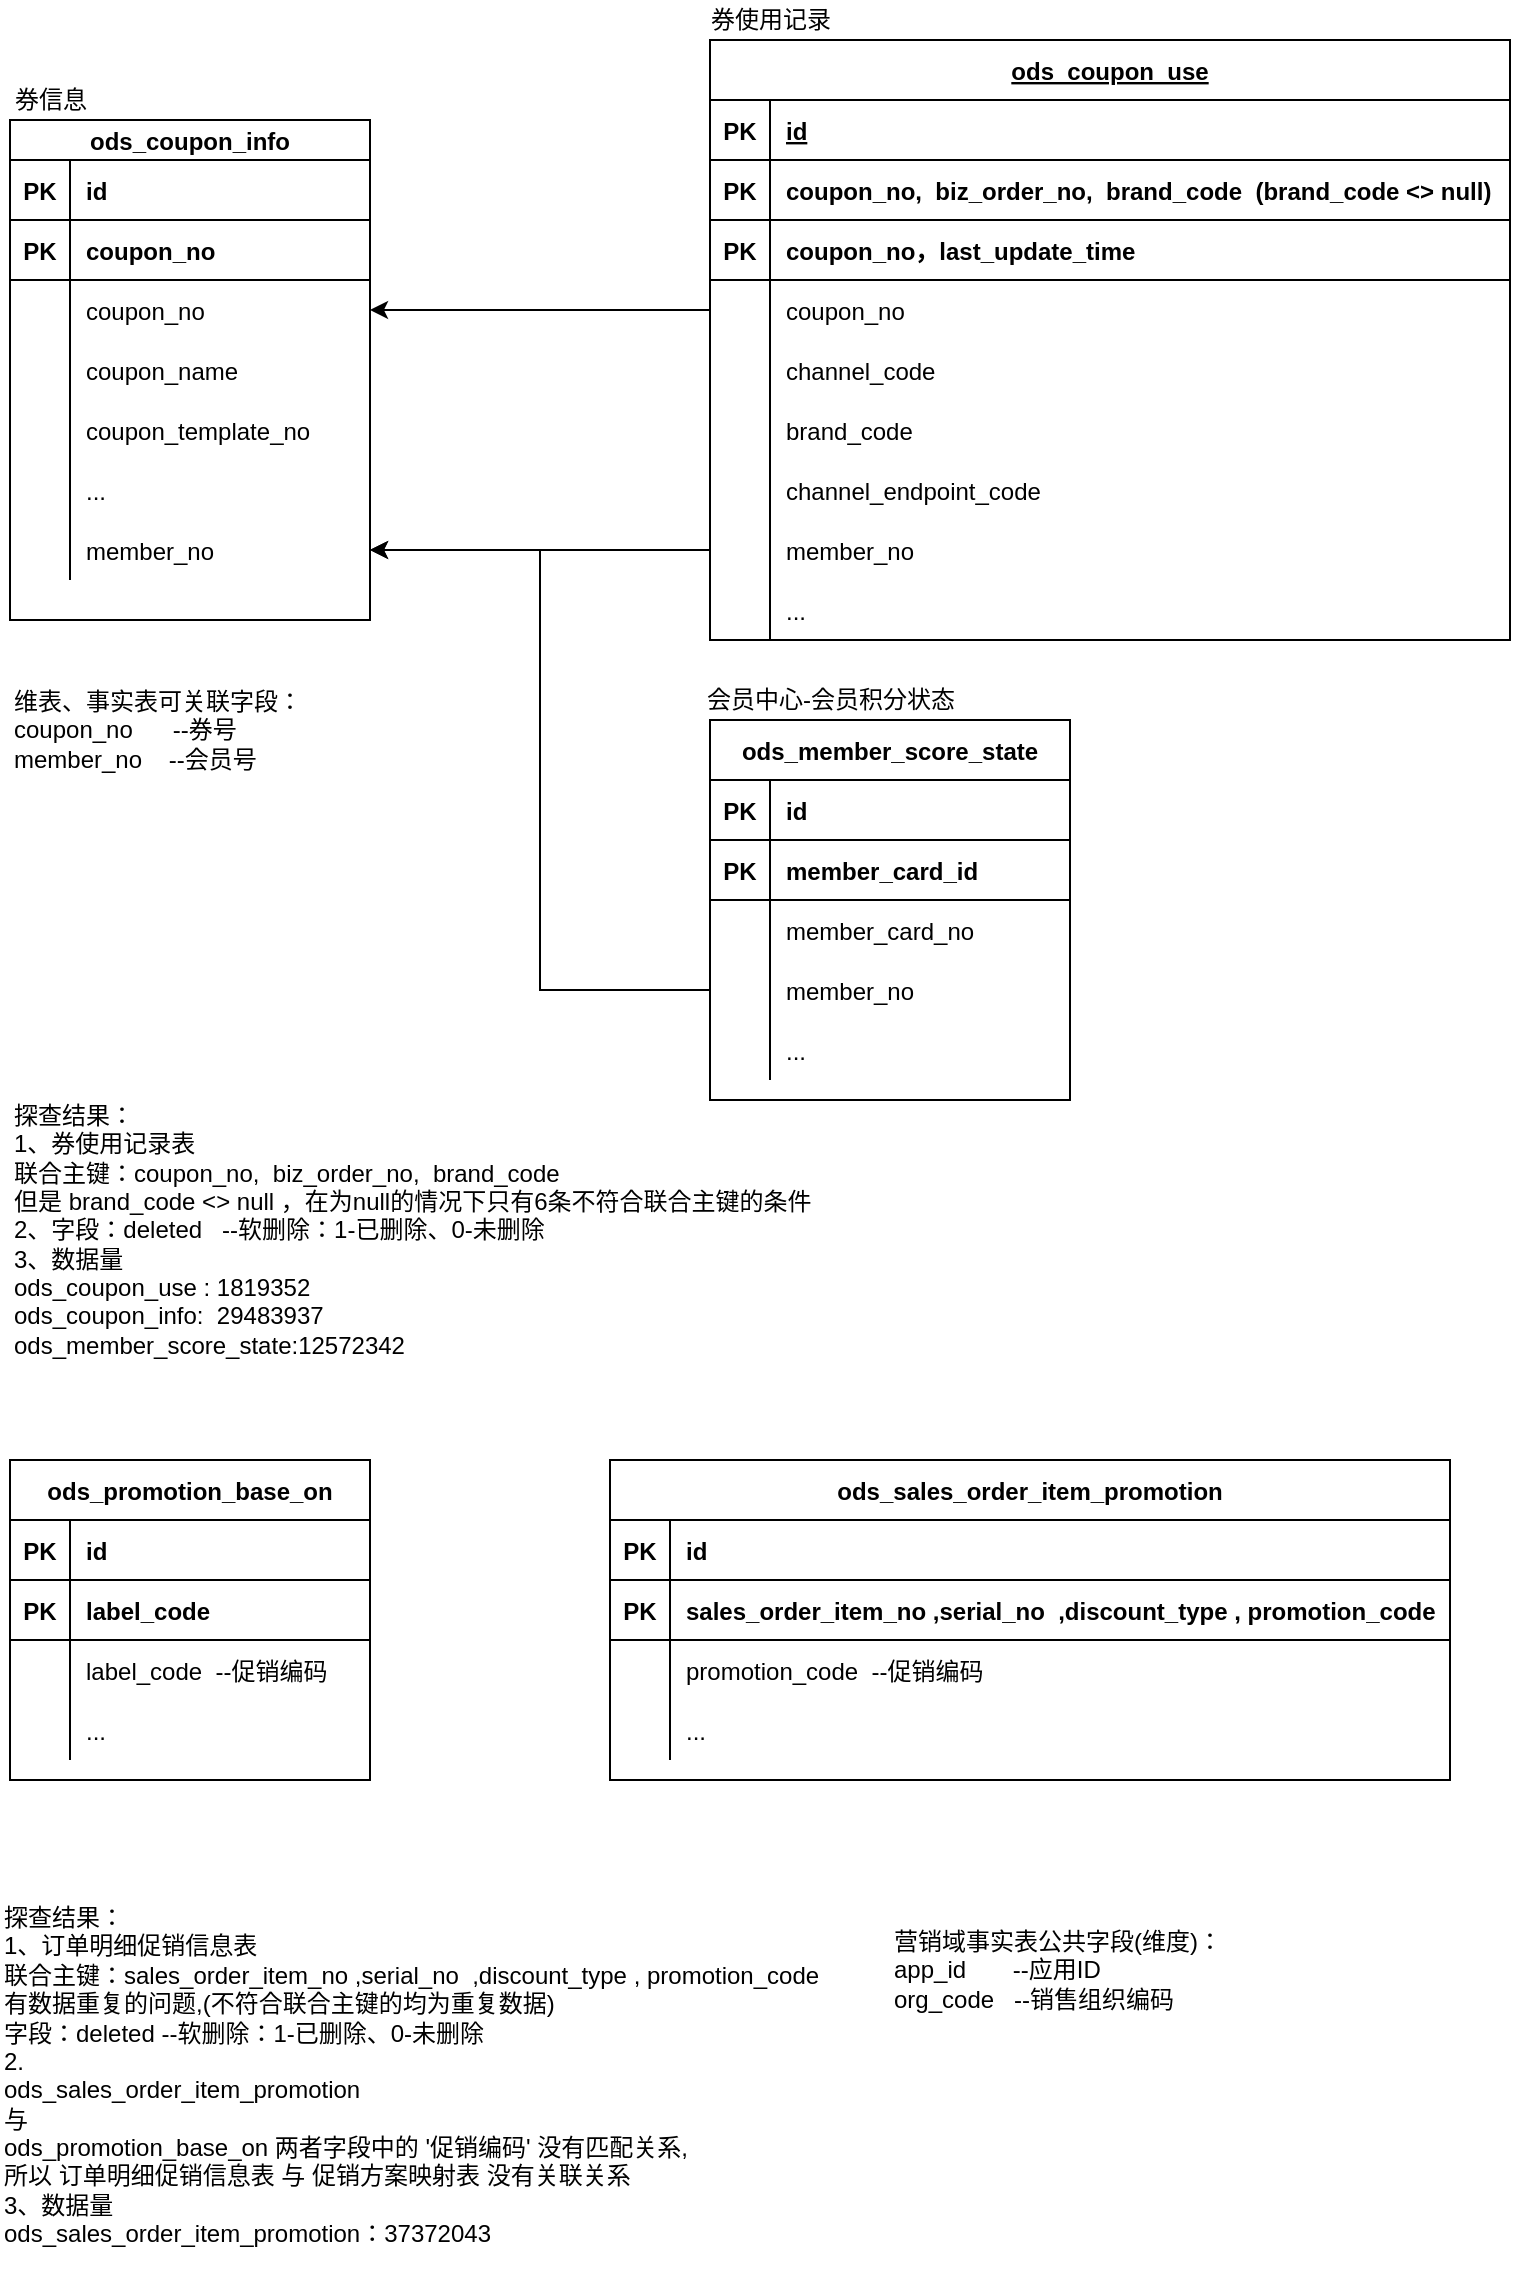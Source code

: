 <mxfile version="14.2.2" type="github" pages="2"><diagram id="4URRxnH0Obyj7OPGngcy" name="券使用记录"><mxGraphModel dx="1422" dy="794" grid="1" gridSize="10" guides="1" tooltips="1" connect="1" arrows="1" fold="1" page="1" pageScale="1" pageWidth="827" pageHeight="1169" math="0" shadow="0"><root><mxCell id="0"/><mxCell id="1" parent="0"/><mxCell id="s1EQPEcUTA1c6h4K64TX-1" value="ods_coupon_use" style="shape=table;startSize=30;container=1;collapsible=1;childLayout=tableLayout;fixedRows=1;rowLines=0;fontStyle=5;align=center;resizeLast=1;" vertex="1" parent="1"><mxGeometry x="400" y="20" width="400" height="300" as="geometry"/></mxCell><mxCell id="s1EQPEcUTA1c6h4K64TX-2" value="" style="shape=partialRectangle;collapsible=0;dropTarget=0;pointerEvents=0;fillColor=none;top=0;left=0;bottom=1;right=0;points=[[0,0.5],[1,0.5]];portConstraint=eastwest;" vertex="1" parent="s1EQPEcUTA1c6h4K64TX-1"><mxGeometry y="30" width="400" height="30" as="geometry"/></mxCell><mxCell id="s1EQPEcUTA1c6h4K64TX-3" value="PK" style="shape=partialRectangle;connectable=0;fillColor=none;top=0;left=0;bottom=0;right=0;fontStyle=1;overflow=hidden;" vertex="1" parent="s1EQPEcUTA1c6h4K64TX-2"><mxGeometry width="30" height="30" as="geometry"/></mxCell><mxCell id="s1EQPEcUTA1c6h4K64TX-4" value="id" style="shape=partialRectangle;connectable=0;fillColor=none;top=0;left=0;bottom=0;right=0;align=left;spacingLeft=6;fontStyle=5;overflow=hidden;" vertex="1" parent="s1EQPEcUTA1c6h4K64TX-2"><mxGeometry x="30" width="370" height="30" as="geometry"/></mxCell><mxCell id="tdnAL42IvkciYz6HUueH-1" value="" style="shape=partialRectangle;collapsible=0;dropTarget=0;pointerEvents=0;fillColor=none;top=0;left=0;bottom=1;right=0;points=[[0,0.5],[1,0.5]];portConstraint=eastwest;" vertex="1" parent="s1EQPEcUTA1c6h4K64TX-1"><mxGeometry y="60" width="400" height="30" as="geometry"/></mxCell><mxCell id="tdnAL42IvkciYz6HUueH-2" value="PK" style="shape=partialRectangle;connectable=0;fillColor=none;top=0;left=0;bottom=0;right=0;fontStyle=1;overflow=hidden;" vertex="1" parent="tdnAL42IvkciYz6HUueH-1"><mxGeometry width="30" height="30" as="geometry"/></mxCell><mxCell id="tdnAL42IvkciYz6HUueH-3" value="coupon_no,  biz_order_no,  brand_code  (brand_code &lt;&gt; null)" style="shape=partialRectangle;connectable=0;fillColor=none;top=0;left=0;bottom=0;right=0;align=left;spacingLeft=6;fontStyle=1;overflow=hidden;" vertex="1" parent="tdnAL42IvkciYz6HUueH-1"><mxGeometry x="30" width="370" height="30" as="geometry"/></mxCell><mxCell id="s1EQPEcUTA1c6h4K64TX-92" value="" style="shape=partialRectangle;collapsible=0;dropTarget=0;pointerEvents=0;fillColor=none;top=0;left=0;bottom=1;right=0;points=[[0,0.5],[1,0.5]];portConstraint=eastwest;" vertex="1" parent="s1EQPEcUTA1c6h4K64TX-1"><mxGeometry y="90" width="400" height="30" as="geometry"/></mxCell><mxCell id="s1EQPEcUTA1c6h4K64TX-93" value="PK" style="shape=partialRectangle;connectable=0;fillColor=none;top=0;left=0;bottom=0;right=0;fontStyle=1;overflow=hidden;" vertex="1" parent="s1EQPEcUTA1c6h4K64TX-92"><mxGeometry width="30" height="30" as="geometry"/></mxCell><mxCell id="s1EQPEcUTA1c6h4K64TX-94" value="coupon_no，last_update_time" style="shape=partialRectangle;connectable=0;fillColor=none;top=0;left=0;bottom=0;right=0;align=left;spacingLeft=6;fontStyle=1;overflow=hidden;" vertex="1" parent="s1EQPEcUTA1c6h4K64TX-92"><mxGeometry x="30" width="370" height="30" as="geometry"/></mxCell><mxCell id="s1EQPEcUTA1c6h4K64TX-5" value="" style="shape=partialRectangle;collapsible=0;dropTarget=0;pointerEvents=0;fillColor=none;top=0;left=0;bottom=0;right=0;points=[[0,0.5],[1,0.5]];portConstraint=eastwest;" vertex="1" parent="s1EQPEcUTA1c6h4K64TX-1"><mxGeometry y="120" width="400" height="30" as="geometry"/></mxCell><mxCell id="s1EQPEcUTA1c6h4K64TX-6" value="" style="shape=partialRectangle;connectable=0;fillColor=none;top=0;left=0;bottom=0;right=0;editable=1;overflow=hidden;" vertex="1" parent="s1EQPEcUTA1c6h4K64TX-5"><mxGeometry width="30" height="30" as="geometry"/></mxCell><mxCell id="s1EQPEcUTA1c6h4K64TX-7" value="coupon_no" style="shape=partialRectangle;connectable=0;fillColor=none;top=0;left=0;bottom=0;right=0;align=left;spacingLeft=6;overflow=hidden;" vertex="1" parent="s1EQPEcUTA1c6h4K64TX-5"><mxGeometry x="30" width="370" height="30" as="geometry"/></mxCell><mxCell id="s1EQPEcUTA1c6h4K64TX-8" value="" style="shape=partialRectangle;collapsible=0;dropTarget=0;pointerEvents=0;fillColor=none;top=0;left=0;bottom=0;right=0;points=[[0,0.5],[1,0.5]];portConstraint=eastwest;" vertex="1" parent="s1EQPEcUTA1c6h4K64TX-1"><mxGeometry y="150" width="400" height="30" as="geometry"/></mxCell><mxCell id="s1EQPEcUTA1c6h4K64TX-9" value="" style="shape=partialRectangle;connectable=0;fillColor=none;top=0;left=0;bottom=0;right=0;editable=1;overflow=hidden;" vertex="1" parent="s1EQPEcUTA1c6h4K64TX-8"><mxGeometry width="30" height="30" as="geometry"/></mxCell><mxCell id="s1EQPEcUTA1c6h4K64TX-10" value="channel_code" style="shape=partialRectangle;connectable=0;fillColor=none;top=0;left=0;bottom=0;right=0;align=left;spacingLeft=6;overflow=hidden;" vertex="1" parent="s1EQPEcUTA1c6h4K64TX-8"><mxGeometry x="30" width="370" height="30" as="geometry"/></mxCell><mxCell id="s1EQPEcUTA1c6h4K64TX-14" value="" style="shape=partialRectangle;collapsible=0;dropTarget=0;pointerEvents=0;fillColor=none;top=0;left=0;bottom=0;right=0;points=[[0,0.5],[1,0.5]];portConstraint=eastwest;" vertex="1" parent="s1EQPEcUTA1c6h4K64TX-1"><mxGeometry y="180" width="400" height="30" as="geometry"/></mxCell><mxCell id="s1EQPEcUTA1c6h4K64TX-15" value="" style="shape=partialRectangle;connectable=0;fillColor=none;top=0;left=0;bottom=0;right=0;editable=1;overflow=hidden;" vertex="1" parent="s1EQPEcUTA1c6h4K64TX-14"><mxGeometry width="30" height="30" as="geometry"/></mxCell><mxCell id="s1EQPEcUTA1c6h4K64TX-16" value="brand_code" style="shape=partialRectangle;connectable=0;fillColor=none;top=0;left=0;bottom=0;right=0;align=left;spacingLeft=6;overflow=hidden;" vertex="1" parent="s1EQPEcUTA1c6h4K64TX-14"><mxGeometry x="30" width="370" height="30" as="geometry"/></mxCell><mxCell id="s1EQPEcUTA1c6h4K64TX-17" value="" style="shape=partialRectangle;collapsible=0;dropTarget=0;pointerEvents=0;fillColor=none;top=0;left=0;bottom=0;right=0;points=[[0,0.5],[1,0.5]];portConstraint=eastwest;" vertex="1" parent="s1EQPEcUTA1c6h4K64TX-1"><mxGeometry y="210" width="400" height="30" as="geometry"/></mxCell><mxCell id="s1EQPEcUTA1c6h4K64TX-18" value="" style="shape=partialRectangle;connectable=0;fillColor=none;top=0;left=0;bottom=0;right=0;editable=1;overflow=hidden;" vertex="1" parent="s1EQPEcUTA1c6h4K64TX-17"><mxGeometry width="30" height="30" as="geometry"/></mxCell><mxCell id="s1EQPEcUTA1c6h4K64TX-19" value="channel_endpoint_code" style="shape=partialRectangle;connectable=0;fillColor=none;top=0;left=0;bottom=0;right=0;align=left;spacingLeft=6;overflow=hidden;" vertex="1" parent="s1EQPEcUTA1c6h4K64TX-17"><mxGeometry x="30" width="370" height="30" as="geometry"/></mxCell><mxCell id="s1EQPEcUTA1c6h4K64TX-21" value="" style="shape=partialRectangle;collapsible=0;dropTarget=0;pointerEvents=0;fillColor=none;top=0;left=0;bottom=0;right=0;points=[[0,0.5],[1,0.5]];portConstraint=eastwest;" vertex="1" parent="s1EQPEcUTA1c6h4K64TX-1"><mxGeometry y="240" width="400" height="30" as="geometry"/></mxCell><mxCell id="s1EQPEcUTA1c6h4K64TX-22" value="" style="shape=partialRectangle;connectable=0;fillColor=none;top=0;left=0;bottom=0;right=0;editable=1;overflow=hidden;" vertex="1" parent="s1EQPEcUTA1c6h4K64TX-21"><mxGeometry width="30" height="30" as="geometry"/></mxCell><mxCell id="s1EQPEcUTA1c6h4K64TX-23" value="member_no" style="shape=partialRectangle;connectable=0;fillColor=none;top=0;left=0;bottom=0;right=0;align=left;spacingLeft=6;overflow=hidden;" vertex="1" parent="s1EQPEcUTA1c6h4K64TX-21"><mxGeometry x="30" width="370" height="30" as="geometry"/></mxCell><mxCell id="s1EQPEcUTA1c6h4K64TX-11" value="" style="shape=partialRectangle;collapsible=0;dropTarget=0;pointerEvents=0;fillColor=none;top=0;left=0;bottom=0;right=0;points=[[0,0.5],[1,0.5]];portConstraint=eastwest;" vertex="1" parent="s1EQPEcUTA1c6h4K64TX-1"><mxGeometry y="270" width="400" height="30" as="geometry"/></mxCell><mxCell id="s1EQPEcUTA1c6h4K64TX-12" value="" style="shape=partialRectangle;connectable=0;fillColor=none;top=0;left=0;bottom=0;right=0;editable=1;overflow=hidden;" vertex="1" parent="s1EQPEcUTA1c6h4K64TX-11"><mxGeometry width="30" height="30" as="geometry"/></mxCell><mxCell id="s1EQPEcUTA1c6h4K64TX-13" value="..." style="shape=partialRectangle;connectable=0;fillColor=none;top=0;left=0;bottom=0;right=0;align=left;spacingLeft=6;overflow=hidden;" vertex="1" parent="s1EQPEcUTA1c6h4K64TX-11"><mxGeometry x="30" width="370" height="30" as="geometry"/></mxCell><mxCell id="s1EQPEcUTA1c6h4K64TX-45" value="ods_coupon_info" style="shape=table;startSize=20;container=1;collapsible=1;childLayout=tableLayout;fixedRows=1;rowLines=0;fontStyle=1;align=center;resizeLast=1;" vertex="1" parent="1"><mxGeometry x="50" y="60" width="180" height="250" as="geometry"/></mxCell><mxCell id="s1EQPEcUTA1c6h4K64TX-46" value="" style="shape=partialRectangle;collapsible=0;dropTarget=0;pointerEvents=0;fillColor=none;top=0;left=0;bottom=1;right=0;points=[[0,0.5],[1,0.5]];portConstraint=eastwest;" vertex="1" parent="s1EQPEcUTA1c6h4K64TX-45"><mxGeometry y="20" width="180" height="30" as="geometry"/></mxCell><mxCell id="s1EQPEcUTA1c6h4K64TX-47" value="PK" style="shape=partialRectangle;connectable=0;fillColor=none;top=0;left=0;bottom=0;right=0;fontStyle=1;overflow=hidden;" vertex="1" parent="s1EQPEcUTA1c6h4K64TX-46"><mxGeometry width="30" height="30" as="geometry"/></mxCell><mxCell id="s1EQPEcUTA1c6h4K64TX-48" value="id" style="shape=partialRectangle;connectable=0;fillColor=none;top=0;left=0;bottom=0;right=0;align=left;spacingLeft=6;fontStyle=1;overflow=hidden;" vertex="1" parent="s1EQPEcUTA1c6h4K64TX-46"><mxGeometry x="30" width="150" height="30" as="geometry"/></mxCell><mxCell id="s1EQPEcUTA1c6h4K64TX-95" value="" style="shape=partialRectangle;collapsible=0;dropTarget=0;pointerEvents=0;fillColor=none;top=0;left=0;bottom=1;right=0;points=[[0,0.5],[1,0.5]];portConstraint=eastwest;" vertex="1" parent="s1EQPEcUTA1c6h4K64TX-45"><mxGeometry y="50" width="180" height="30" as="geometry"/></mxCell><mxCell id="s1EQPEcUTA1c6h4K64TX-96" value="PK" style="shape=partialRectangle;connectable=0;fillColor=none;top=0;left=0;bottom=0;right=0;fontStyle=1;overflow=hidden;" vertex="1" parent="s1EQPEcUTA1c6h4K64TX-95"><mxGeometry width="30" height="30" as="geometry"/></mxCell><mxCell id="s1EQPEcUTA1c6h4K64TX-97" value="coupon_no" style="shape=partialRectangle;connectable=0;fillColor=none;top=0;left=0;bottom=0;right=0;align=left;spacingLeft=6;fontStyle=1;overflow=hidden;" vertex="1" parent="s1EQPEcUTA1c6h4K64TX-95"><mxGeometry x="30" width="150" height="30" as="geometry"/></mxCell><mxCell id="s1EQPEcUTA1c6h4K64TX-49" value="" style="shape=partialRectangle;collapsible=0;dropTarget=0;pointerEvents=0;fillColor=none;top=0;left=0;bottom=0;right=0;points=[[0,0.5],[1,0.5]];portConstraint=eastwest;" vertex="1" parent="s1EQPEcUTA1c6h4K64TX-45"><mxGeometry y="80" width="180" height="30" as="geometry"/></mxCell><mxCell id="s1EQPEcUTA1c6h4K64TX-50" value="" style="shape=partialRectangle;connectable=0;fillColor=none;top=0;left=0;bottom=0;right=0;editable=1;overflow=hidden;" vertex="1" parent="s1EQPEcUTA1c6h4K64TX-49"><mxGeometry width="30" height="30" as="geometry"/></mxCell><mxCell id="s1EQPEcUTA1c6h4K64TX-51" value="coupon_no" style="shape=partialRectangle;connectable=0;fillColor=none;top=0;left=0;bottom=0;right=0;align=left;spacingLeft=6;overflow=hidden;" vertex="1" parent="s1EQPEcUTA1c6h4K64TX-49"><mxGeometry x="30" width="150" height="30" as="geometry"/></mxCell><mxCell id="s1EQPEcUTA1c6h4K64TX-52" value="" style="shape=partialRectangle;collapsible=0;dropTarget=0;pointerEvents=0;fillColor=none;top=0;left=0;bottom=0;right=0;points=[[0,0.5],[1,0.5]];portConstraint=eastwest;" vertex="1" parent="s1EQPEcUTA1c6h4K64TX-45"><mxGeometry y="110" width="180" height="30" as="geometry"/></mxCell><mxCell id="s1EQPEcUTA1c6h4K64TX-53" value="" style="shape=partialRectangle;connectable=0;fillColor=none;top=0;left=0;bottom=0;right=0;editable=1;overflow=hidden;" vertex="1" parent="s1EQPEcUTA1c6h4K64TX-52"><mxGeometry width="30" height="30" as="geometry"/></mxCell><mxCell id="s1EQPEcUTA1c6h4K64TX-54" value="coupon_name" style="shape=partialRectangle;connectable=0;fillColor=none;top=0;left=0;bottom=0;right=0;align=left;spacingLeft=6;overflow=hidden;" vertex="1" parent="s1EQPEcUTA1c6h4K64TX-52"><mxGeometry x="30" width="150" height="30" as="geometry"/></mxCell><mxCell id="s1EQPEcUTA1c6h4K64TX-55" value="" style="shape=partialRectangle;collapsible=0;dropTarget=0;pointerEvents=0;fillColor=none;top=0;left=0;bottom=0;right=0;points=[[0,0.5],[1,0.5]];portConstraint=eastwest;" vertex="1" parent="s1EQPEcUTA1c6h4K64TX-45"><mxGeometry y="140" width="180" height="30" as="geometry"/></mxCell><mxCell id="s1EQPEcUTA1c6h4K64TX-56" value="" style="shape=partialRectangle;connectable=0;fillColor=none;top=0;left=0;bottom=0;right=0;editable=1;overflow=hidden;" vertex="1" parent="s1EQPEcUTA1c6h4K64TX-55"><mxGeometry width="30" height="30" as="geometry"/></mxCell><mxCell id="s1EQPEcUTA1c6h4K64TX-57" value="coupon_template_no" style="shape=partialRectangle;connectable=0;fillColor=none;top=0;left=0;bottom=0;right=0;align=left;spacingLeft=6;overflow=hidden;" vertex="1" parent="s1EQPEcUTA1c6h4K64TX-55"><mxGeometry x="30" width="150" height="30" as="geometry"/></mxCell><mxCell id="tdnAL42IvkciYz6HUueH-4" value="" style="shape=partialRectangle;collapsible=0;dropTarget=0;pointerEvents=0;fillColor=none;top=0;left=0;bottom=0;right=0;points=[[0,0.5],[1,0.5]];portConstraint=eastwest;" vertex="1" parent="s1EQPEcUTA1c6h4K64TX-45"><mxGeometry y="170" width="180" height="30" as="geometry"/></mxCell><mxCell id="tdnAL42IvkciYz6HUueH-5" value="" style="shape=partialRectangle;connectable=0;fillColor=none;top=0;left=0;bottom=0;right=0;editable=1;overflow=hidden;" vertex="1" parent="tdnAL42IvkciYz6HUueH-4"><mxGeometry width="30" height="30" as="geometry"/></mxCell><mxCell id="tdnAL42IvkciYz6HUueH-6" value="..." style="shape=partialRectangle;connectable=0;fillColor=none;top=0;left=0;bottom=0;right=0;align=left;spacingLeft=6;overflow=hidden;" vertex="1" parent="tdnAL42IvkciYz6HUueH-4"><mxGeometry x="30" width="150" height="30" as="geometry"/></mxCell><mxCell id="tdnAL42IvkciYz6HUueH-7" value="" style="shape=partialRectangle;collapsible=0;dropTarget=0;pointerEvents=0;fillColor=none;top=0;left=0;bottom=0;right=0;points=[[0,0.5],[1,0.5]];portConstraint=eastwest;" vertex="1" parent="s1EQPEcUTA1c6h4K64TX-45"><mxGeometry y="200" width="180" height="30" as="geometry"/></mxCell><mxCell id="tdnAL42IvkciYz6HUueH-8" value="" style="shape=partialRectangle;connectable=0;fillColor=none;top=0;left=0;bottom=0;right=0;editable=1;overflow=hidden;" vertex="1" parent="tdnAL42IvkciYz6HUueH-7"><mxGeometry width="30" height="30" as="geometry"/></mxCell><mxCell id="tdnAL42IvkciYz6HUueH-9" value="member_no" style="shape=partialRectangle;connectable=0;fillColor=none;top=0;left=0;bottom=0;right=0;align=left;spacingLeft=6;overflow=hidden;" vertex="1" parent="tdnAL42IvkciYz6HUueH-7"><mxGeometry x="30" width="150" height="30" as="geometry"/></mxCell><mxCell id="s1EQPEcUTA1c6h4K64TX-76" style="edgeStyle=orthogonalEdgeStyle;rounded=0;orthogonalLoop=1;jettySize=auto;html=1;" edge="1" parent="1" source="s1EQPEcUTA1c6h4K64TX-5" target="s1EQPEcUTA1c6h4K64TX-49"><mxGeometry relative="1" as="geometry"/></mxCell><mxCell id="tdnAL42IvkciYz6HUueH-10" style="edgeStyle=orthogonalEdgeStyle;rounded=0;orthogonalLoop=1;jettySize=auto;html=1;entryX=1;entryY=0.5;entryDx=0;entryDy=0;" edge="1" parent="1" source="s1EQPEcUTA1c6h4K64TX-21" target="tdnAL42IvkciYz6HUueH-7"><mxGeometry relative="1" as="geometry"><mxPoint x="260" y="465" as="targetPoint"/></mxGeometry></mxCell><mxCell id="5BuWfu8xG7wApqagh8RO-1" value="探查结果：&lt;br&gt;1、券使用记录表&lt;br&gt;联合主键：coupon_no,&amp;nbsp;&amp;nbsp;biz_order_no,&amp;nbsp;&amp;nbsp;brand_code&amp;nbsp;&lt;br&gt;但是 brand_code &amp;lt;&amp;gt; null ，在为null的情况下只有6条不符合联合主键的条件&lt;br&gt;2、字段：deleted&amp;nbsp; &amp;nbsp;--软删除：1-已删除、0-未删除&lt;br&gt;3、数据量&lt;br&gt;&lt;span style=&quot;text-align: center&quot;&gt;ods_coupon_use : 1819352&lt;br&gt;&lt;/span&gt;&lt;span style=&quot;text-align: center&quot;&gt;ods_coupon_info:&amp;nbsp;&amp;nbsp;&lt;/span&gt;&lt;span style=&quot;text-align: center&quot;&gt;29483937&lt;br&gt;&lt;/span&gt;&lt;span style=&quot;text-align: center&quot;&gt;ods_member_score_state:12572342&lt;/span&gt;&lt;span style=&quot;text-align: center&quot;&gt;&lt;br&gt;&lt;/span&gt;" style="text;html=1;align=left;verticalAlign=middle;resizable=0;points=[];autosize=1;" vertex="1" parent="1"><mxGeometry x="50" y="550" width="410" height="130" as="geometry"/></mxCell><mxCell id="EJlprwmyrGeBpLga-tz5-1" value="ods_member_score_state" style="shape=table;startSize=30;container=1;collapsible=1;childLayout=tableLayout;fixedRows=1;rowLines=0;fontStyle=1;align=center;resizeLast=1;" vertex="1" parent="1"><mxGeometry x="400" y="360" width="180" height="190" as="geometry"/></mxCell><mxCell id="EJlprwmyrGeBpLga-tz5-2" value="" style="shape=partialRectangle;collapsible=0;dropTarget=0;pointerEvents=0;fillColor=none;top=0;left=0;bottom=1;right=0;points=[[0,0.5],[1,0.5]];portConstraint=eastwest;" vertex="1" parent="EJlprwmyrGeBpLga-tz5-1"><mxGeometry y="30" width="180" height="30" as="geometry"/></mxCell><mxCell id="EJlprwmyrGeBpLga-tz5-3" value="PK" style="shape=partialRectangle;connectable=0;fillColor=none;top=0;left=0;bottom=0;right=0;fontStyle=1;overflow=hidden;" vertex="1" parent="EJlprwmyrGeBpLga-tz5-2"><mxGeometry width="30" height="30" as="geometry"/></mxCell><mxCell id="EJlprwmyrGeBpLga-tz5-4" value="id" style="shape=partialRectangle;connectable=0;fillColor=none;top=0;left=0;bottom=0;right=0;align=left;spacingLeft=6;fontStyle=1;overflow=hidden;" vertex="1" parent="EJlprwmyrGeBpLga-tz5-2"><mxGeometry x="30" width="150" height="30" as="geometry"/></mxCell><mxCell id="EJlprwmyrGeBpLga-tz5-5" value="" style="shape=partialRectangle;collapsible=0;dropTarget=0;pointerEvents=0;fillColor=none;top=0;left=0;bottom=1;right=0;points=[[0,0.5],[1,0.5]];portConstraint=eastwest;" vertex="1" parent="EJlprwmyrGeBpLga-tz5-1"><mxGeometry y="60" width="180" height="30" as="geometry"/></mxCell><mxCell id="EJlprwmyrGeBpLga-tz5-6" value="PK" style="shape=partialRectangle;connectable=0;fillColor=none;top=0;left=0;bottom=0;right=0;fontStyle=1;overflow=hidden;" vertex="1" parent="EJlprwmyrGeBpLga-tz5-5"><mxGeometry width="30" height="30" as="geometry"/></mxCell><mxCell id="EJlprwmyrGeBpLga-tz5-7" value="member_card_id" style="shape=partialRectangle;connectable=0;fillColor=none;top=0;left=0;bottom=0;right=0;align=left;spacingLeft=6;fontStyle=1;overflow=hidden;" vertex="1" parent="EJlprwmyrGeBpLga-tz5-5"><mxGeometry x="30" width="150" height="30" as="geometry"/></mxCell><mxCell id="EJlprwmyrGeBpLga-tz5-8" value="" style="shape=partialRectangle;collapsible=0;dropTarget=0;pointerEvents=0;fillColor=none;top=0;left=0;bottom=0;right=0;points=[[0,0.5],[1,0.5]];portConstraint=eastwest;" vertex="1" parent="EJlprwmyrGeBpLga-tz5-1"><mxGeometry y="90" width="180" height="30" as="geometry"/></mxCell><mxCell id="EJlprwmyrGeBpLga-tz5-9" value="" style="shape=partialRectangle;connectable=0;fillColor=none;top=0;left=0;bottom=0;right=0;editable=1;overflow=hidden;" vertex="1" parent="EJlprwmyrGeBpLga-tz5-8"><mxGeometry width="30" height="30" as="geometry"/></mxCell><mxCell id="EJlprwmyrGeBpLga-tz5-10" value="member_card_no" style="shape=partialRectangle;connectable=0;fillColor=none;top=0;left=0;bottom=0;right=0;align=left;spacingLeft=6;overflow=hidden;" vertex="1" parent="EJlprwmyrGeBpLga-tz5-8"><mxGeometry x="30" width="150" height="30" as="geometry"/></mxCell><mxCell id="EJlprwmyrGeBpLga-tz5-11" value="" style="shape=partialRectangle;collapsible=0;dropTarget=0;pointerEvents=0;fillColor=none;top=0;left=0;bottom=0;right=0;points=[[0,0.5],[1,0.5]];portConstraint=eastwest;" vertex="1" parent="EJlprwmyrGeBpLga-tz5-1"><mxGeometry y="120" width="180" height="30" as="geometry"/></mxCell><mxCell id="EJlprwmyrGeBpLga-tz5-12" value="" style="shape=partialRectangle;connectable=0;fillColor=none;top=0;left=0;bottom=0;right=0;editable=1;overflow=hidden;" vertex="1" parent="EJlprwmyrGeBpLga-tz5-11"><mxGeometry width="30" height="30" as="geometry"/></mxCell><mxCell id="EJlprwmyrGeBpLga-tz5-13" value="member_no" style="shape=partialRectangle;connectable=0;fillColor=none;top=0;left=0;bottom=0;right=0;align=left;spacingLeft=6;overflow=hidden;" vertex="1" parent="EJlprwmyrGeBpLga-tz5-11"><mxGeometry x="30" width="150" height="30" as="geometry"/></mxCell><mxCell id="EJlprwmyrGeBpLga-tz5-14" value="" style="shape=partialRectangle;collapsible=0;dropTarget=0;pointerEvents=0;fillColor=none;top=0;left=0;bottom=0;right=0;points=[[0,0.5],[1,0.5]];portConstraint=eastwest;" vertex="1" parent="EJlprwmyrGeBpLga-tz5-1"><mxGeometry y="150" width="180" height="30" as="geometry"/></mxCell><mxCell id="EJlprwmyrGeBpLga-tz5-15" value="" style="shape=partialRectangle;connectable=0;fillColor=none;top=0;left=0;bottom=0;right=0;editable=1;overflow=hidden;" vertex="1" parent="EJlprwmyrGeBpLga-tz5-14"><mxGeometry width="30" height="30" as="geometry"/></mxCell><mxCell id="EJlprwmyrGeBpLga-tz5-16" value="..." style="shape=partialRectangle;connectable=0;fillColor=none;top=0;left=0;bottom=0;right=0;align=left;spacingLeft=6;overflow=hidden;" vertex="1" parent="EJlprwmyrGeBpLga-tz5-14"><mxGeometry x="30" width="150" height="30" as="geometry"/></mxCell><mxCell id="EJlprwmyrGeBpLga-tz5-18" value="券使用记录" style="text;html=1;align=center;verticalAlign=middle;resizable=0;points=[];autosize=1;" vertex="1" parent="1"><mxGeometry x="390" width="80" height="20" as="geometry"/></mxCell><mxCell id="EJlprwmyrGeBpLga-tz5-19" value="券信息" style="text;html=1;align=center;verticalAlign=middle;resizable=0;points=[];autosize=1;" vertex="1" parent="1"><mxGeometry x="45" y="40" width="50" height="20" as="geometry"/></mxCell><mxCell id="EJlprwmyrGeBpLga-tz5-22" value="会员中心-会员积分状态" style="text;html=1;align=center;verticalAlign=middle;resizable=0;points=[];autosize=1;" vertex="1" parent="1"><mxGeometry x="390" y="340" width="140" height="20" as="geometry"/></mxCell><mxCell id="ID8G6tBb7Qzyg1BHJKEy-1" style="edgeStyle=orthogonalEdgeStyle;rounded=0;orthogonalLoop=1;jettySize=auto;html=1;entryX=1;entryY=0.5;entryDx=0;entryDy=0;" edge="1" parent="1" source="EJlprwmyrGeBpLga-tz5-11" target="tdnAL42IvkciYz6HUueH-7"><mxGeometry relative="1" as="geometry"/></mxCell><mxCell id="29Qu5pdVVp2tDOyREajn-1" value="ods_promotion_base_on" style="shape=table;startSize=30;container=1;collapsible=1;childLayout=tableLayout;fixedRows=1;rowLines=0;fontStyle=1;align=center;resizeLast=1;" vertex="1" parent="1"><mxGeometry x="50" y="730" width="180" height="160" as="geometry"/></mxCell><mxCell id="29Qu5pdVVp2tDOyREajn-2" value="" style="shape=partialRectangle;collapsible=0;dropTarget=0;pointerEvents=0;fillColor=none;top=0;left=0;bottom=1;right=0;points=[[0,0.5],[1,0.5]];portConstraint=eastwest;" vertex="1" parent="29Qu5pdVVp2tDOyREajn-1"><mxGeometry y="30" width="180" height="30" as="geometry"/></mxCell><mxCell id="29Qu5pdVVp2tDOyREajn-3" value="PK" style="shape=partialRectangle;connectable=0;fillColor=none;top=0;left=0;bottom=0;right=0;fontStyle=1;overflow=hidden;" vertex="1" parent="29Qu5pdVVp2tDOyREajn-2"><mxGeometry width="30" height="30" as="geometry"/></mxCell><mxCell id="29Qu5pdVVp2tDOyREajn-4" value="id" style="shape=partialRectangle;connectable=0;fillColor=none;top=0;left=0;bottom=0;right=0;align=left;spacingLeft=6;fontStyle=1;overflow=hidden;" vertex="1" parent="29Qu5pdVVp2tDOyREajn-2"><mxGeometry x="30" width="150" height="30" as="geometry"/></mxCell><mxCell id="29Qu5pdVVp2tDOyREajn-5" value="" style="shape=partialRectangle;collapsible=0;dropTarget=0;pointerEvents=0;fillColor=none;top=0;left=0;bottom=1;right=0;points=[[0,0.5],[1,0.5]];portConstraint=eastwest;" vertex="1" parent="29Qu5pdVVp2tDOyREajn-1"><mxGeometry y="60" width="180" height="30" as="geometry"/></mxCell><mxCell id="29Qu5pdVVp2tDOyREajn-6" value="PK" style="shape=partialRectangle;connectable=0;fillColor=none;top=0;left=0;bottom=0;right=0;fontStyle=1;overflow=hidden;" vertex="1" parent="29Qu5pdVVp2tDOyREajn-5"><mxGeometry width="30" height="30" as="geometry"/></mxCell><mxCell id="29Qu5pdVVp2tDOyREajn-7" value="label_code" style="shape=partialRectangle;connectable=0;fillColor=none;top=0;left=0;bottom=0;right=0;align=left;spacingLeft=6;fontStyle=1;overflow=hidden;" vertex="1" parent="29Qu5pdVVp2tDOyREajn-5"><mxGeometry x="30" width="150" height="30" as="geometry"/></mxCell><mxCell id="29Qu5pdVVp2tDOyREajn-8" value="" style="shape=partialRectangle;collapsible=0;dropTarget=0;pointerEvents=0;fillColor=none;top=0;left=0;bottom=0;right=0;points=[[0,0.5],[1,0.5]];portConstraint=eastwest;" vertex="1" parent="29Qu5pdVVp2tDOyREajn-1"><mxGeometry y="90" width="180" height="30" as="geometry"/></mxCell><mxCell id="29Qu5pdVVp2tDOyREajn-9" value="" style="shape=partialRectangle;connectable=0;fillColor=none;top=0;left=0;bottom=0;right=0;editable=1;overflow=hidden;" vertex="1" parent="29Qu5pdVVp2tDOyREajn-8"><mxGeometry width="30" height="30" as="geometry"/></mxCell><mxCell id="29Qu5pdVVp2tDOyREajn-10" value="label_code  --促销编码" style="shape=partialRectangle;connectable=0;fillColor=none;top=0;left=0;bottom=0;right=0;align=left;spacingLeft=6;overflow=hidden;" vertex="1" parent="29Qu5pdVVp2tDOyREajn-8"><mxGeometry x="30" width="150" height="30" as="geometry"/></mxCell><mxCell id="29Qu5pdVVp2tDOyREajn-11" value="" style="shape=partialRectangle;collapsible=0;dropTarget=0;pointerEvents=0;fillColor=none;top=0;left=0;bottom=0;right=0;points=[[0,0.5],[1,0.5]];portConstraint=eastwest;" vertex="1" parent="29Qu5pdVVp2tDOyREajn-1"><mxGeometry y="120" width="180" height="30" as="geometry"/></mxCell><mxCell id="29Qu5pdVVp2tDOyREajn-12" value="" style="shape=partialRectangle;connectable=0;fillColor=none;top=0;left=0;bottom=0;right=0;editable=1;overflow=hidden;" vertex="1" parent="29Qu5pdVVp2tDOyREajn-11"><mxGeometry width="30" height="30" as="geometry"/></mxCell><mxCell id="29Qu5pdVVp2tDOyREajn-13" value="..." style="shape=partialRectangle;connectable=0;fillColor=none;top=0;left=0;bottom=0;right=0;align=left;spacingLeft=6;overflow=hidden;" vertex="1" parent="29Qu5pdVVp2tDOyREajn-11"><mxGeometry x="30" width="150" height="30" as="geometry"/></mxCell><mxCell id="foo37RcRBD0muAHjbEc9-1" value="ods_sales_order_item_promotion" style="shape=table;startSize=30;container=1;collapsible=1;childLayout=tableLayout;fixedRows=1;rowLines=0;fontStyle=1;align=center;resizeLast=1;" vertex="1" parent="1"><mxGeometry x="350" y="730" width="420" height="160" as="geometry"/></mxCell><mxCell id="foo37RcRBD0muAHjbEc9-2" value="" style="shape=partialRectangle;collapsible=0;dropTarget=0;pointerEvents=0;fillColor=none;top=0;left=0;bottom=1;right=0;points=[[0,0.5],[1,0.5]];portConstraint=eastwest;" vertex="1" parent="foo37RcRBD0muAHjbEc9-1"><mxGeometry y="30" width="420" height="30" as="geometry"/></mxCell><mxCell id="foo37RcRBD0muAHjbEc9-3" value="PK" style="shape=partialRectangle;connectable=0;fillColor=none;top=0;left=0;bottom=0;right=0;fontStyle=1;overflow=hidden;" vertex="1" parent="foo37RcRBD0muAHjbEc9-2"><mxGeometry width="30" height="30" as="geometry"/></mxCell><mxCell id="foo37RcRBD0muAHjbEc9-4" value="id" style="shape=partialRectangle;connectable=0;fillColor=none;top=0;left=0;bottom=0;right=0;align=left;spacingLeft=6;fontStyle=1;overflow=hidden;" vertex="1" parent="foo37RcRBD0muAHjbEc9-2"><mxGeometry x="30" width="390" height="30" as="geometry"/></mxCell><mxCell id="foo37RcRBD0muAHjbEc9-5" value="" style="shape=partialRectangle;collapsible=0;dropTarget=0;pointerEvents=0;fillColor=none;top=0;left=0;bottom=1;right=0;points=[[0,0.5],[1,0.5]];portConstraint=eastwest;" vertex="1" parent="foo37RcRBD0muAHjbEc9-1"><mxGeometry y="60" width="420" height="30" as="geometry"/></mxCell><mxCell id="foo37RcRBD0muAHjbEc9-6" value="PK" style="shape=partialRectangle;connectable=0;fillColor=none;top=0;left=0;bottom=0;right=0;fontStyle=1;overflow=hidden;" vertex="1" parent="foo37RcRBD0muAHjbEc9-5"><mxGeometry width="30" height="30" as="geometry"/></mxCell><mxCell id="foo37RcRBD0muAHjbEc9-7" value="sales_order_item_no ,serial_no  ,discount_type , promotion_code" style="shape=partialRectangle;connectable=0;fillColor=none;top=0;left=0;bottom=0;right=0;align=left;spacingLeft=6;fontStyle=1;overflow=hidden;" vertex="1" parent="foo37RcRBD0muAHjbEc9-5"><mxGeometry x="30" width="390" height="30" as="geometry"/></mxCell><mxCell id="foo37RcRBD0muAHjbEc9-8" value="" style="shape=partialRectangle;collapsible=0;dropTarget=0;pointerEvents=0;fillColor=none;top=0;left=0;bottom=0;right=0;points=[[0,0.5],[1,0.5]];portConstraint=eastwest;" vertex="1" parent="foo37RcRBD0muAHjbEc9-1"><mxGeometry y="90" width="420" height="30" as="geometry"/></mxCell><mxCell id="foo37RcRBD0muAHjbEc9-9" value="" style="shape=partialRectangle;connectable=0;fillColor=none;top=0;left=0;bottom=0;right=0;editable=1;overflow=hidden;" vertex="1" parent="foo37RcRBD0muAHjbEc9-8"><mxGeometry width="30" height="30" as="geometry"/></mxCell><mxCell id="foo37RcRBD0muAHjbEc9-10" value="promotion_code  --促销编码" style="shape=partialRectangle;connectable=0;fillColor=none;top=0;left=0;bottom=0;right=0;align=left;spacingLeft=6;overflow=hidden;" vertex="1" parent="foo37RcRBD0muAHjbEc9-8"><mxGeometry x="30" width="390" height="30" as="geometry"/></mxCell><mxCell id="foo37RcRBD0muAHjbEc9-11" value="" style="shape=partialRectangle;collapsible=0;dropTarget=0;pointerEvents=0;fillColor=none;top=0;left=0;bottom=0;right=0;points=[[0,0.5],[1,0.5]];portConstraint=eastwest;" vertex="1" parent="foo37RcRBD0muAHjbEc9-1"><mxGeometry y="120" width="420" height="30" as="geometry"/></mxCell><mxCell id="foo37RcRBD0muAHjbEc9-12" value="" style="shape=partialRectangle;connectable=0;fillColor=none;top=0;left=0;bottom=0;right=0;editable=1;overflow=hidden;" vertex="1" parent="foo37RcRBD0muAHjbEc9-11"><mxGeometry width="30" height="30" as="geometry"/></mxCell><mxCell id="foo37RcRBD0muAHjbEc9-13" value="..." style="shape=partialRectangle;connectable=0;fillColor=none;top=0;left=0;bottom=0;right=0;align=left;spacingLeft=6;overflow=hidden;" vertex="1" parent="foo37RcRBD0muAHjbEc9-11"><mxGeometry x="30" width="390" height="30" as="geometry"/></mxCell><mxCell id="LuoX7tRbvVlSZ831zsGY-1" value="探查结果：&lt;br&gt;1、订单明细促销信息表&amp;nbsp;&lt;br&gt;联合主键：sales_order_item_no ,serial_no&amp;nbsp; ,discount_type ,&amp;nbsp;promotion_code&lt;br&gt;有数据重复的问题,(不符合联合主键的均为重复数据)&lt;br&gt;字段：deleted --软删除：1-已删除、0-未删除&lt;br&gt;2.&lt;br&gt;&lt;div&gt;&lt;span&gt;ods_sales_order_item_promotion&amp;nbsp;&amp;nbsp;&lt;/span&gt;&lt;/div&gt;&lt;div&gt;&lt;span&gt;与&amp;nbsp;&amp;nbsp;&lt;/span&gt;&lt;/div&gt;&lt;span style=&quot;text-align: center&quot;&gt;ods_promotion_base_on 两者字段中的 '促销编码' 没有匹配关系,&lt;br&gt;所以 订单明细促销信息表 与 促销方案映射表 没有关联关系&lt;br&gt;3、数据量&lt;br&gt;&lt;/span&gt;&lt;span style=&quot;text-align: center&quot;&gt;ods_sales_order_item_promotion：37372043&lt;br&gt;&lt;/span&gt;&lt;span style=&quot;text-align: center&quot;&gt;&lt;br&gt;&lt;/span&gt;" style="text;html=1;align=left;verticalAlign=middle;resizable=0;points=[];autosize=1;" vertex="1" parent="1"><mxGeometry x="45" y="950" width="420" height="190" as="geometry"/></mxCell><mxCell id="LuoX7tRbvVlSZ831zsGY-2" value="维表、事实表可关联字段：&lt;br&gt;coupon_no&amp;nbsp; &amp;nbsp; &amp;nbsp; --券号&lt;br&gt;member_no&amp;nbsp; &amp;nbsp; --会员号" style="text;html=1;align=left;verticalAlign=middle;resizable=0;points=[];autosize=1;" vertex="1" parent="1"><mxGeometry x="50" y="340" width="160" height="50" as="geometry"/></mxCell><mxCell id="LuoX7tRbvVlSZ831zsGY-3" value="营销域事实表公共字段(维度)：&lt;br&gt;app_id&amp;nbsp; &amp;nbsp; &amp;nbsp; &amp;nbsp;--应用ID&lt;br&gt;org_code&amp;nbsp; &amp;nbsp;--销售组织编码" style="text;html=1;align=left;verticalAlign=middle;resizable=0;points=[];autosize=1;" vertex="1" parent="1"><mxGeometry x="490" y="960" width="180" height="50" as="geometry"/></mxCell></root></mxGraphModel></diagram><diagram id="jpNDykwA5qiLRetCmj_Z" name="订单明细促销信息"><mxGraphModel dx="1422" dy="794" grid="1" gridSize="10" guides="1" tooltips="1" connect="1" arrows="1" fold="1" page="1" pageScale="1" pageWidth="827" pageHeight="1169" math="0" shadow="0"><root><mxCell id="VkEcxoOaGrSmmuAl8wYQ-0"/><mxCell id="VkEcxoOaGrSmmuAl8wYQ-1" parent="VkEcxoOaGrSmmuAl8wYQ-0"/><mxCell id="mIUMJoneUB0B-lIDZK1r-0" value="ods_sales_order_item_promotion" style="shape=table;startSize=30;container=1;collapsible=1;childLayout=tableLayout;fixedRows=1;rowLines=0;fontStyle=1;align=center;resizeLast=1;" vertex="1" parent="VkEcxoOaGrSmmuAl8wYQ-1"><mxGeometry x="360" y="40" width="420" height="160" as="geometry"/></mxCell><mxCell id="mIUMJoneUB0B-lIDZK1r-1" value="" style="shape=partialRectangle;collapsible=0;dropTarget=0;pointerEvents=0;fillColor=none;top=0;left=0;bottom=1;right=0;points=[[0,0.5],[1,0.5]];portConstraint=eastwest;" vertex="1" parent="mIUMJoneUB0B-lIDZK1r-0"><mxGeometry y="30" width="420" height="30" as="geometry"/></mxCell><mxCell id="mIUMJoneUB0B-lIDZK1r-2" value="PK" style="shape=partialRectangle;connectable=0;fillColor=none;top=0;left=0;bottom=0;right=0;fontStyle=1;overflow=hidden;" vertex="1" parent="mIUMJoneUB0B-lIDZK1r-1"><mxGeometry width="30" height="30" as="geometry"/></mxCell><mxCell id="mIUMJoneUB0B-lIDZK1r-3" value="id" style="shape=partialRectangle;connectable=0;fillColor=none;top=0;left=0;bottom=0;right=0;align=left;spacingLeft=6;fontStyle=5;overflow=hidden;" vertex="1" parent="mIUMJoneUB0B-lIDZK1r-1"><mxGeometry x="30" width="390" height="30" as="geometry"/></mxCell><mxCell id="mIUMJoneUB0B-lIDZK1r-13" value="" style="shape=partialRectangle;collapsible=0;dropTarget=0;pointerEvents=0;fillColor=none;top=0;left=0;bottom=1;right=0;points=[[0,0.5],[1,0.5]];portConstraint=eastwest;" vertex="1" parent="mIUMJoneUB0B-lIDZK1r-0"><mxGeometry y="60" width="420" height="30" as="geometry"/></mxCell><mxCell id="mIUMJoneUB0B-lIDZK1r-14" value="PK" style="shape=partialRectangle;connectable=0;fillColor=none;top=0;left=0;bottom=0;right=0;fontStyle=1;overflow=hidden;" vertex="1" parent="mIUMJoneUB0B-lIDZK1r-13"><mxGeometry width="30" height="30" as="geometry"/></mxCell><mxCell id="mIUMJoneUB0B-lIDZK1r-15" value="sales_order_item_no ,serial_no  ,discount_type , promotion_code" style="shape=partialRectangle;connectable=0;fillColor=none;top=0;left=0;bottom=0;right=0;align=left;spacingLeft=6;fontStyle=5;overflow=hidden;" vertex="1" parent="mIUMJoneUB0B-lIDZK1r-13"><mxGeometry x="30" width="390" height="30" as="geometry"/></mxCell><mxCell id="mIUMJoneUB0B-lIDZK1r-4" value="" style="shape=partialRectangle;collapsible=0;dropTarget=0;pointerEvents=0;fillColor=none;top=0;left=0;bottom=0;right=0;points=[[0,0.5],[1,0.5]];portConstraint=eastwest;" vertex="1" parent="mIUMJoneUB0B-lIDZK1r-0"><mxGeometry y="90" width="420" height="30" as="geometry"/></mxCell><mxCell id="mIUMJoneUB0B-lIDZK1r-5" value="" style="shape=partialRectangle;connectable=0;fillColor=none;top=0;left=0;bottom=0;right=0;editable=1;overflow=hidden;" vertex="1" parent="mIUMJoneUB0B-lIDZK1r-4"><mxGeometry width="30" height="30" as="geometry"/></mxCell><mxCell id="mIUMJoneUB0B-lIDZK1r-6" value="promotion_code" style="shape=partialRectangle;connectable=0;fillColor=none;top=0;left=0;bottom=0;right=0;align=left;spacingLeft=6;overflow=hidden;" vertex="1" parent="mIUMJoneUB0B-lIDZK1r-4"><mxGeometry x="30" width="390" height="30" as="geometry"/></mxCell><mxCell id="mIUMJoneUB0B-lIDZK1r-7" value="" style="shape=partialRectangle;collapsible=0;dropTarget=0;pointerEvents=0;fillColor=none;top=0;left=0;bottom=0;right=0;points=[[0,0.5],[1,0.5]];portConstraint=eastwest;" vertex="1" parent="mIUMJoneUB0B-lIDZK1r-0"><mxGeometry y="120" width="420" height="30" as="geometry"/></mxCell><mxCell id="mIUMJoneUB0B-lIDZK1r-8" value="" style="shape=partialRectangle;connectable=0;fillColor=none;top=0;left=0;bottom=0;right=0;editable=1;overflow=hidden;" vertex="1" parent="mIUMJoneUB0B-lIDZK1r-7"><mxGeometry width="30" height="30" as="geometry"/></mxCell><mxCell id="mIUMJoneUB0B-lIDZK1r-9" value="..." style="shape=partialRectangle;connectable=0;fillColor=none;top=0;left=0;bottom=0;right=0;align=left;spacingLeft=6;overflow=hidden;" vertex="1" parent="mIUMJoneUB0B-lIDZK1r-7"><mxGeometry x="30" width="390" height="30" as="geometry"/></mxCell><mxCell id="MRO6YCtT7epjLpwnCOrp-0" value="ods_promotion_base_on" style="shape=table;startSize=30;container=1;collapsible=1;childLayout=tableLayout;fixedRows=1;rowLines=0;fontStyle=1;align=center;resizeLast=1;" vertex="1" parent="VkEcxoOaGrSmmuAl8wYQ-1"><mxGeometry x="40" y="40" width="180" height="160" as="geometry"/></mxCell><mxCell id="MRO6YCtT7epjLpwnCOrp-1" value="" style="shape=partialRectangle;collapsible=0;dropTarget=0;pointerEvents=0;fillColor=none;top=0;left=0;bottom=1;right=0;points=[[0,0.5],[1,0.5]];portConstraint=eastwest;" vertex="1" parent="MRO6YCtT7epjLpwnCOrp-0"><mxGeometry y="30" width="180" height="30" as="geometry"/></mxCell><mxCell id="MRO6YCtT7epjLpwnCOrp-2" value="PK" style="shape=partialRectangle;connectable=0;fillColor=none;top=0;left=0;bottom=0;right=0;fontStyle=1;overflow=hidden;" vertex="1" parent="MRO6YCtT7epjLpwnCOrp-1"><mxGeometry width="30" height="30" as="geometry"/></mxCell><mxCell id="MRO6YCtT7epjLpwnCOrp-3" value="id" style="shape=partialRectangle;connectable=0;fillColor=none;top=0;left=0;bottom=0;right=0;align=left;spacingLeft=6;fontStyle=5;overflow=hidden;" vertex="1" parent="MRO6YCtT7epjLpwnCOrp-1"><mxGeometry x="30" width="150" height="30" as="geometry"/></mxCell><mxCell id="MRO6YCtT7epjLpwnCOrp-13" value="" style="shape=partialRectangle;collapsible=0;dropTarget=0;pointerEvents=0;fillColor=none;top=0;left=0;bottom=1;right=0;points=[[0,0.5],[1,0.5]];portConstraint=eastwest;" vertex="1" parent="MRO6YCtT7epjLpwnCOrp-0"><mxGeometry y="60" width="180" height="30" as="geometry"/></mxCell><mxCell id="MRO6YCtT7epjLpwnCOrp-14" value="PK" style="shape=partialRectangle;connectable=0;fillColor=none;top=0;left=0;bottom=0;right=0;fontStyle=1;overflow=hidden;" vertex="1" parent="MRO6YCtT7epjLpwnCOrp-13"><mxGeometry width="30" height="30" as="geometry"/></mxCell><mxCell id="MRO6YCtT7epjLpwnCOrp-15" value="label_code" style="shape=partialRectangle;connectable=0;fillColor=none;top=0;left=0;bottom=0;right=0;align=left;spacingLeft=6;fontStyle=5;overflow=hidden;" vertex="1" parent="MRO6YCtT7epjLpwnCOrp-13"><mxGeometry x="30" width="150" height="30" as="geometry"/></mxCell><mxCell id="MRO6YCtT7epjLpwnCOrp-4" value="" style="shape=partialRectangle;collapsible=0;dropTarget=0;pointerEvents=0;fillColor=none;top=0;left=0;bottom=0;right=0;points=[[0,0.5],[1,0.5]];portConstraint=eastwest;" vertex="1" parent="MRO6YCtT7epjLpwnCOrp-0"><mxGeometry y="90" width="180" height="30" as="geometry"/></mxCell><mxCell id="MRO6YCtT7epjLpwnCOrp-5" value="" style="shape=partialRectangle;connectable=0;fillColor=none;top=0;left=0;bottom=0;right=0;editable=1;overflow=hidden;" vertex="1" parent="MRO6YCtT7epjLpwnCOrp-4"><mxGeometry width="30" height="30" as="geometry"/></mxCell><mxCell id="MRO6YCtT7epjLpwnCOrp-6" value="label_code" style="shape=partialRectangle;connectable=0;fillColor=none;top=0;left=0;bottom=0;right=0;align=left;spacingLeft=6;overflow=hidden;" vertex="1" parent="MRO6YCtT7epjLpwnCOrp-4"><mxGeometry x="30" width="150" height="30" as="geometry"/></mxCell><mxCell id="MRO6YCtT7epjLpwnCOrp-7" value="" style="shape=partialRectangle;collapsible=0;dropTarget=0;pointerEvents=0;fillColor=none;top=0;left=0;bottom=0;right=0;points=[[0,0.5],[1,0.5]];portConstraint=eastwest;" vertex="1" parent="MRO6YCtT7epjLpwnCOrp-0"><mxGeometry y="120" width="180" height="30" as="geometry"/></mxCell><mxCell id="MRO6YCtT7epjLpwnCOrp-8" value="" style="shape=partialRectangle;connectable=0;fillColor=none;top=0;left=0;bottom=0;right=0;editable=1;overflow=hidden;" vertex="1" parent="MRO6YCtT7epjLpwnCOrp-7"><mxGeometry width="30" height="30" as="geometry"/></mxCell><mxCell id="MRO6YCtT7epjLpwnCOrp-9" value="..." style="shape=partialRectangle;connectable=0;fillColor=none;top=0;left=0;bottom=0;right=0;align=left;spacingLeft=6;overflow=hidden;" vertex="1" parent="MRO6YCtT7epjLpwnCOrp-7"><mxGeometry x="30" width="150" height="30" as="geometry"/></mxCell><mxCell id="MRO6YCtT7epjLpwnCOrp-16" value="探查结果：&lt;br&gt;1、订单明细促销信息表&amp;nbsp;&lt;br&gt;联合主键：sales_order_item_no ,serial_no&amp;nbsp; ,discount_type ,&amp;nbsp;promotion_code&lt;br&gt;有数据重复的问题&lt;br&gt;字段：deleted --软删除：1-已删除、0-未删除&lt;br&gt;2.&lt;br&gt;&lt;div&gt;&lt;span&gt;ods_sales_order_item_promotion&amp;nbsp;&amp;nbsp;&lt;/span&gt;&lt;/div&gt;&lt;div&gt;&lt;span&gt;与&amp;nbsp;&amp;nbsp;&lt;/span&gt;&lt;/div&gt;&lt;span style=&quot;text-align: center&quot;&gt;ods_promotion_base_on 两者字段中的 '促销编码' 没有匹配关系,&lt;br&gt;3、数据量&lt;br&gt;&lt;/span&gt;&lt;span style=&quot;text-align: center&quot;&gt;ods_sales_order_item_promotion：37372043&lt;br&gt;&lt;/span&gt;&lt;span style=&quot;text-align: center&quot;&gt;&lt;br&gt;&lt;/span&gt;" style="text;html=1;align=left;verticalAlign=middle;resizable=0;points=[];autosize=1;" vertex="1" parent="VkEcxoOaGrSmmuAl8wYQ-1"><mxGeometry x="40" y="560" width="420" height="170" as="geometry"/></mxCell></root></mxGraphModel></diagram></mxfile>